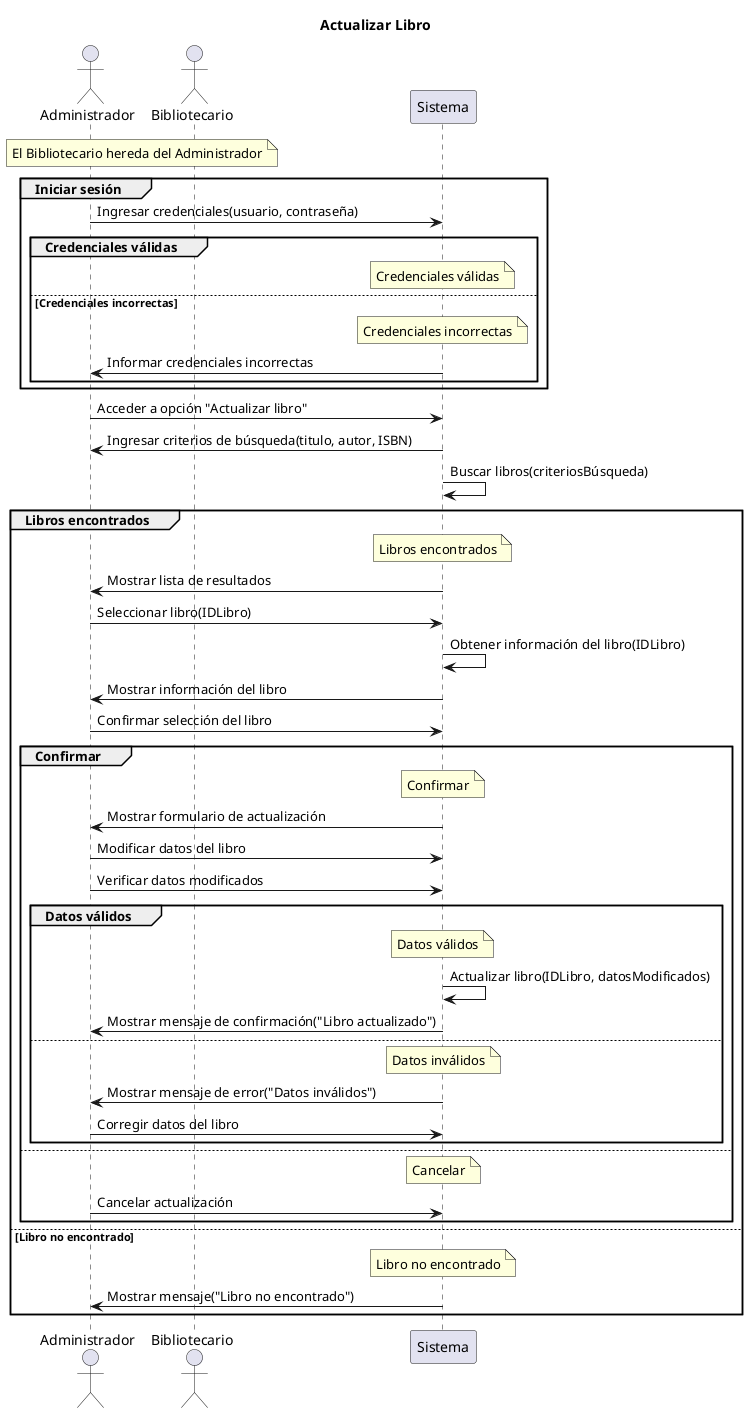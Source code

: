 @startuml
title Actualizar Libro

actor Administrador
actor Bibliotecario
note over Administrador, Bibliotecario: El Bibliotecario hereda del Administrador

participant Sistema

group Iniciar sesión
    Administrador->Sistema: Ingresar credenciales(usuario, contraseña)
   
    group Credenciales válidas
        note over Sistema: Credenciales válidas
    else Credenciales incorrectas
        note over Sistema: Credenciales incorrectas
        Sistema->Administrador: Informar credenciales incorrectas
        
    end
end

Administrador->Sistema: Acceder a opción "Actualizar libro"
Sistema->Administrador: Ingresar criterios de búsqueda(titulo, autor, ISBN)
Sistema->Sistema: Buscar libros(criteriosBúsqueda)
group Libros encontrados
    note over Sistema: Libros encontrados
    Sistema->Administrador: Mostrar lista de resultados
    Administrador->Sistema: Seleccionar libro(IDLibro)
    Sistema->Sistema: Obtener información del libro(IDLibro)
    Sistema->Administrador: Mostrar información del libro
    Administrador->Sistema: Confirmar selección del libro
    group Confirmar
        note over Sistema: Confirmar
        Sistema->Administrador: Mostrar formulario de actualización
        Administrador->Sistema: Modificar datos del libro
        Administrador->Sistema: Verificar datos modificados
        group Datos válidos
            note over Sistema: Datos válidos
            Sistema->Sistema: Actualizar libro(IDLibro, datosModificados)
            Sistema->Administrador: Mostrar mensaje de confirmación("Libro actualizado")
        else
            note over Sistema: Datos inválidos
            Sistema->Administrador: Mostrar mensaje de error("Datos inválidos")
            Administrador->Sistema: Corregir datos del libro
        end
    else
        note over Sistema: Cancelar
        Administrador->Sistema: Cancelar actualización
    end
else Libro no encontrado
    note over Sistema: Libro no encontrado
    Sistema->Administrador: Mostrar mensaje("Libro no encontrado")
end
@enduml